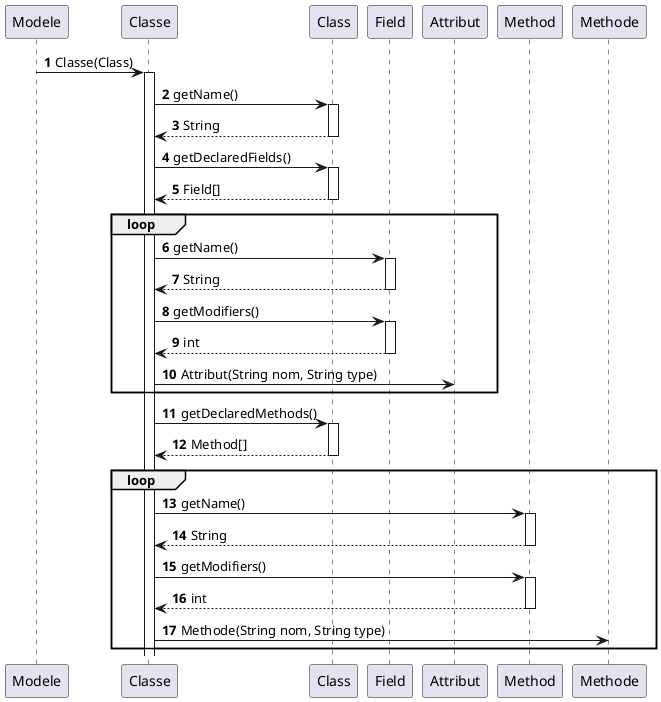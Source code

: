@startuml
'https://plantuml.com/sequence-diagram

autonumber

Modele -> Classe: Classe(Class)
activate Classe
Classe -> Class: getName()
activate Class
Class --> Classe:String
deactivate Class
Classe -> Class:getDeclaredFields()
activate Class
Class --> Classe:Field[]
deactivate Class
loop
Classe -> Field:getName()
activate Field
Field --> Classe:String
deactivate Field
Classe -> Field:getModifiers()
activate Field
Field --> Classe:int
deactivate Field
Classe -> Attribut: Attribut(String nom, String type)
end
Classe -> Class:getDeclaredMethods()
activate Class
Class --> Classe:Method[]
deactivate Class
loop
Classe -> Method:getName()
activate Method
Method --> Classe:String
deactivate Method
Classe -> Method:getModifiers()
activate Method
Method --> Classe:int
deactivate Method
Classe -> Methode: Methode(String nom, String type)
end

@enduml